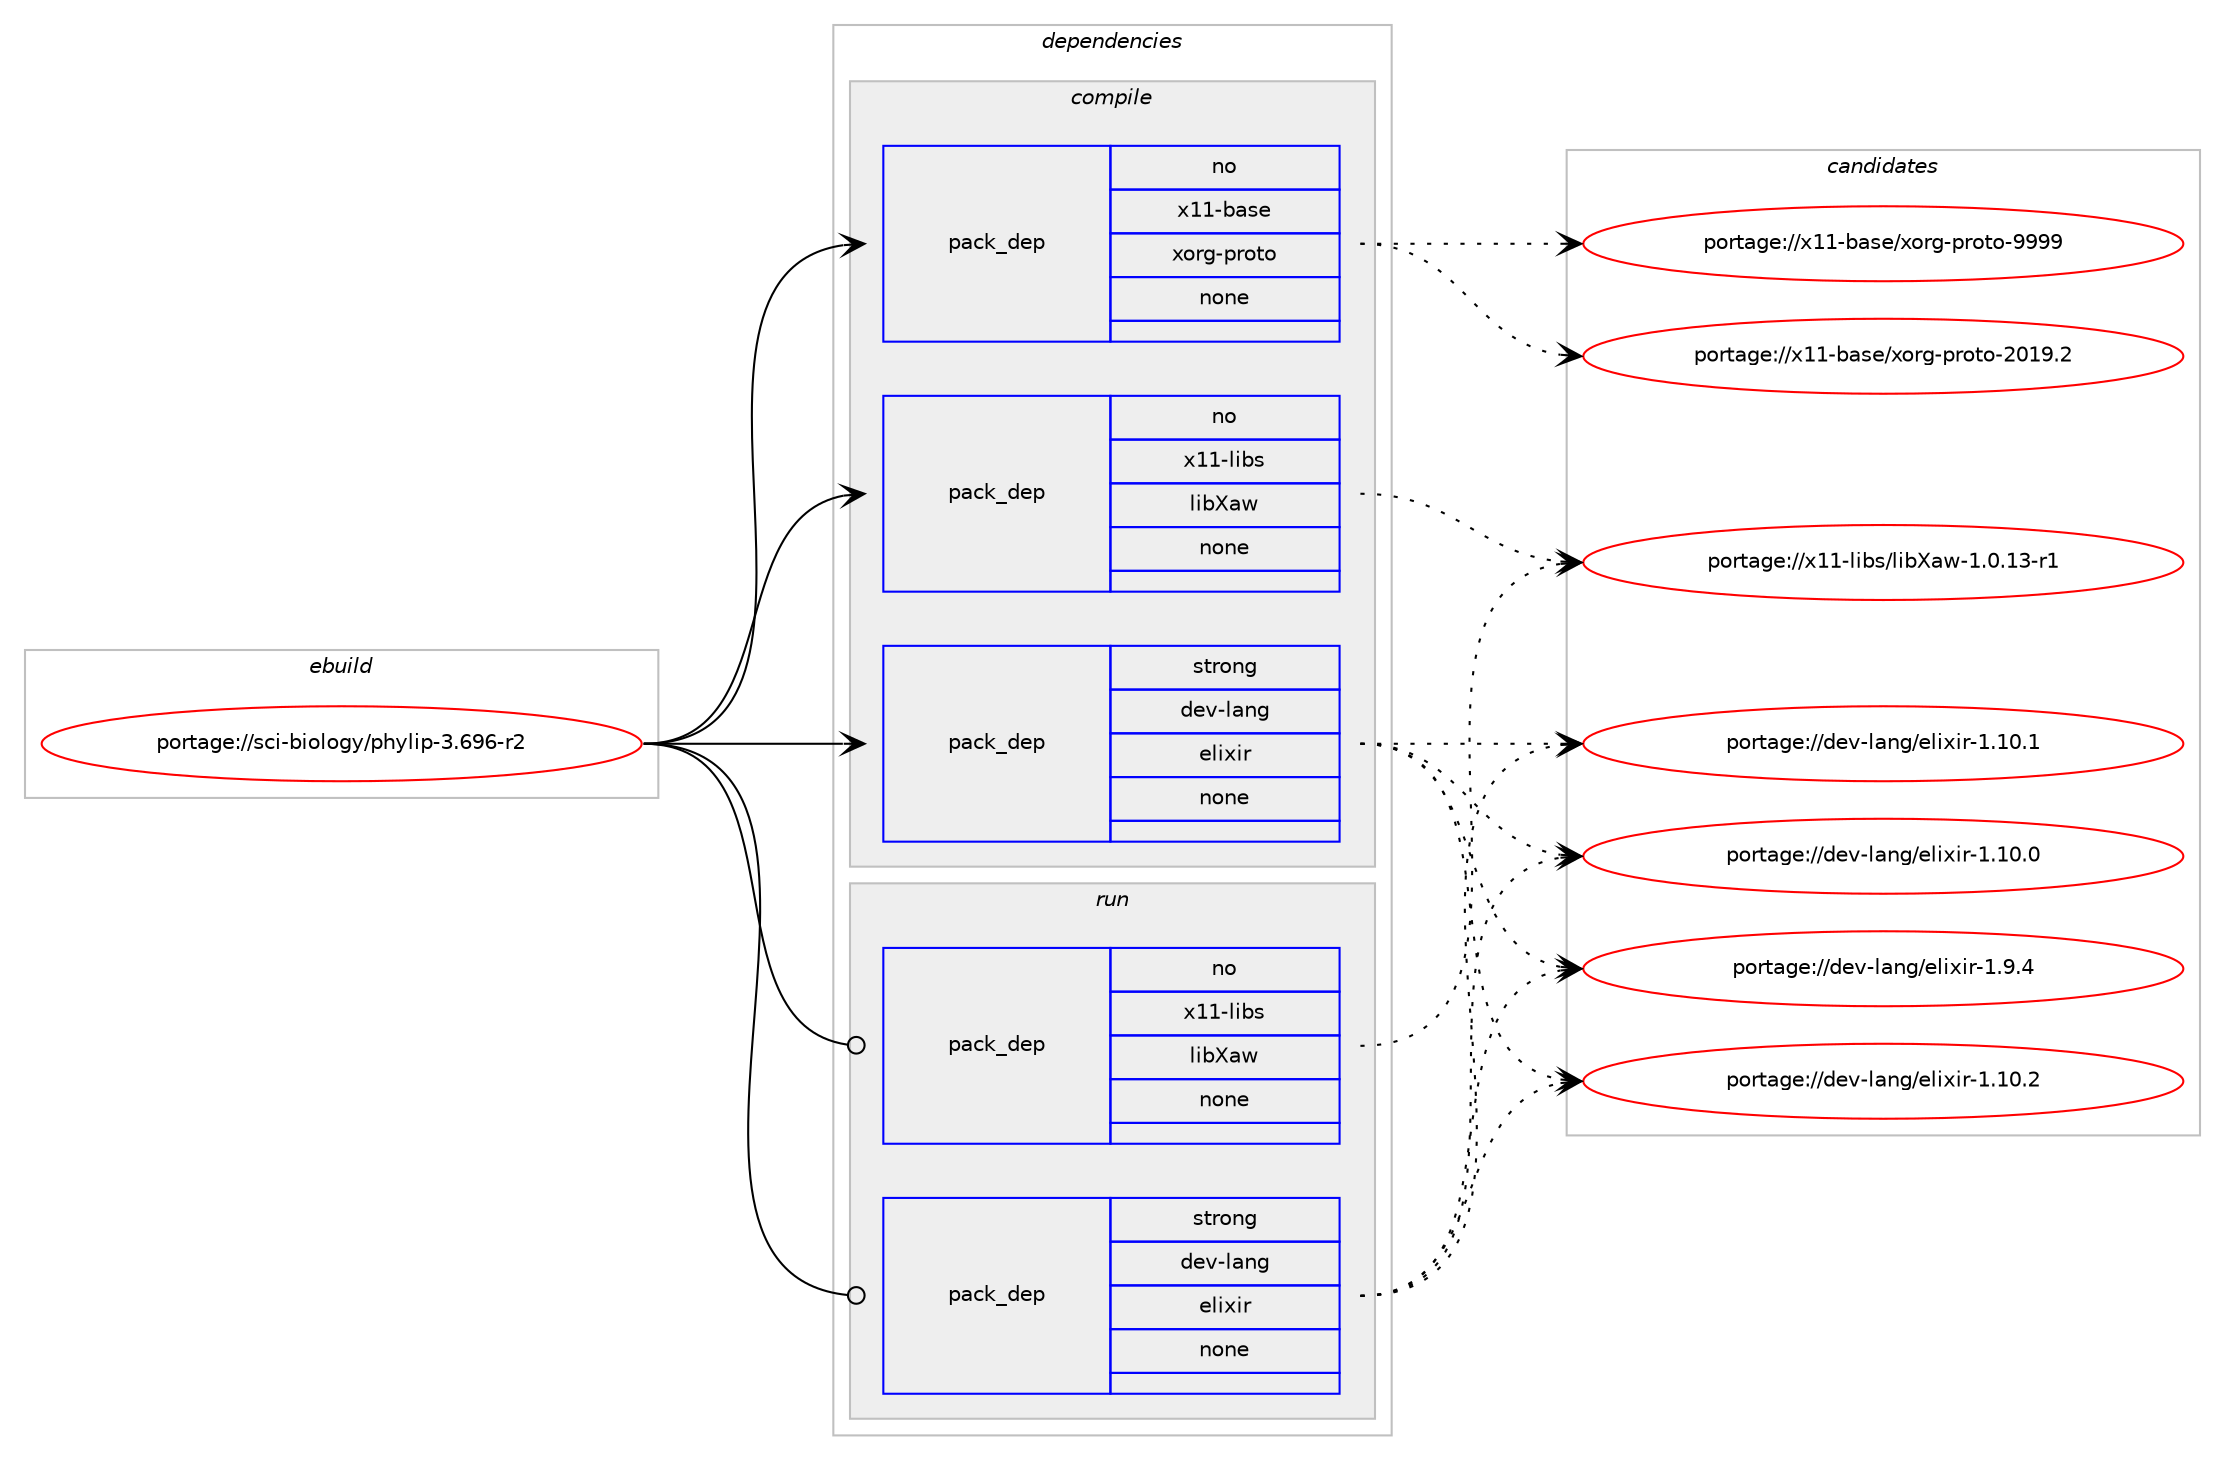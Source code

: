 digraph prolog {

# *************
# Graph options
# *************

newrank=true;
concentrate=true;
compound=true;
graph [rankdir=LR,fontname=Helvetica,fontsize=10,ranksep=1.5];#, ranksep=2.5, nodesep=0.2];
edge  [arrowhead=vee];
node  [fontname=Helvetica,fontsize=10];

# **********
# The ebuild
# **********

subgraph cluster_leftcol {
color=gray;
rank=same;
label=<<i>ebuild</i>>;
id [label="portage://sci-biology/phylip-3.696-r2", color=red, width=4, href="../sci-biology/phylip-3.696-r2.svg"];
}

# ****************
# The dependencies
# ****************

subgraph cluster_midcol {
color=gray;
label=<<i>dependencies</i>>;
subgraph cluster_compile {
fillcolor="#eeeeee";
style=filled;
label=<<i>compile</i>>;
subgraph pack34235 {
dependency42773 [label=<<TABLE BORDER="0" CELLBORDER="1" CELLSPACING="0" CELLPADDING="4" WIDTH="220"><TR><TD ROWSPAN="6" CELLPADDING="30">pack_dep</TD></TR><TR><TD WIDTH="110">no</TD></TR><TR><TD>x11-base</TD></TR><TR><TD>xorg-proto</TD></TR><TR><TD>none</TD></TR><TR><TD></TD></TR></TABLE>>, shape=none, color=blue];
}
id:e -> dependency42773:w [weight=20,style="solid",arrowhead="vee"];
subgraph pack34236 {
dependency42774 [label=<<TABLE BORDER="0" CELLBORDER="1" CELLSPACING="0" CELLPADDING="4" WIDTH="220"><TR><TD ROWSPAN="6" CELLPADDING="30">pack_dep</TD></TR><TR><TD WIDTH="110">no</TD></TR><TR><TD>x11-libs</TD></TR><TR><TD>libXaw</TD></TR><TR><TD>none</TD></TR><TR><TD></TD></TR></TABLE>>, shape=none, color=blue];
}
id:e -> dependency42774:w [weight=20,style="solid",arrowhead="vee"];
subgraph pack34237 {
dependency42775 [label=<<TABLE BORDER="0" CELLBORDER="1" CELLSPACING="0" CELLPADDING="4" WIDTH="220"><TR><TD ROWSPAN="6" CELLPADDING="30">pack_dep</TD></TR><TR><TD WIDTH="110">strong</TD></TR><TR><TD>dev-lang</TD></TR><TR><TD>elixir</TD></TR><TR><TD>none</TD></TR><TR><TD></TD></TR></TABLE>>, shape=none, color=blue];
}
id:e -> dependency42775:w [weight=20,style="solid",arrowhead="vee"];
}
subgraph cluster_compileandrun {
fillcolor="#eeeeee";
style=filled;
label=<<i>compile and run</i>>;
}
subgraph cluster_run {
fillcolor="#eeeeee";
style=filled;
label=<<i>run</i>>;
subgraph pack34238 {
dependency42776 [label=<<TABLE BORDER="0" CELLBORDER="1" CELLSPACING="0" CELLPADDING="4" WIDTH="220"><TR><TD ROWSPAN="6" CELLPADDING="30">pack_dep</TD></TR><TR><TD WIDTH="110">no</TD></TR><TR><TD>x11-libs</TD></TR><TR><TD>libXaw</TD></TR><TR><TD>none</TD></TR><TR><TD></TD></TR></TABLE>>, shape=none, color=blue];
}
id:e -> dependency42776:w [weight=20,style="solid",arrowhead="odot"];
subgraph pack34239 {
dependency42777 [label=<<TABLE BORDER="0" CELLBORDER="1" CELLSPACING="0" CELLPADDING="4" WIDTH="220"><TR><TD ROWSPAN="6" CELLPADDING="30">pack_dep</TD></TR><TR><TD WIDTH="110">strong</TD></TR><TR><TD>dev-lang</TD></TR><TR><TD>elixir</TD></TR><TR><TD>none</TD></TR><TR><TD></TD></TR></TABLE>>, shape=none, color=blue];
}
id:e -> dependency42777:w [weight=20,style="solid",arrowhead="odot"];
}
}

# **************
# The candidates
# **************

subgraph cluster_choices {
rank=same;
color=gray;
label=<<i>candidates</i>>;

subgraph choice34235 {
color=black;
nodesep=1;
choice120494945989711510147120111114103451121141111161114557575757 [label="portage://x11-base/xorg-proto-9999", color=red, width=4,href="../x11-base/xorg-proto-9999.svg"];
choice1204949459897115101471201111141034511211411111611145504849574650 [label="portage://x11-base/xorg-proto-2019.2", color=red, width=4,href="../x11-base/xorg-proto-2019.2.svg"];
dependency42773:e -> choice120494945989711510147120111114103451121141111161114557575757:w [style=dotted,weight="100"];
dependency42773:e -> choice1204949459897115101471201111141034511211411111611145504849574650:w [style=dotted,weight="100"];
}
subgraph choice34236 {
color=black;
nodesep=1;
choice1204949451081059811547108105988897119454946484649514511449 [label="portage://x11-libs/libXaw-1.0.13-r1", color=red, width=4,href="../x11-libs/libXaw-1.0.13-r1.svg"];
dependency42774:e -> choice1204949451081059811547108105988897119454946484649514511449:w [style=dotted,weight="100"];
}
subgraph choice34237 {
color=black;
nodesep=1;
choice100101118451089711010347101108105120105114454946574652 [label="portage://dev-lang/elixir-1.9.4", color=red, width=4,href="../dev-lang/elixir-1.9.4.svg"];
choice10010111845108971101034710110810512010511445494649484650 [label="portage://dev-lang/elixir-1.10.2", color=red, width=4,href="../dev-lang/elixir-1.10.2.svg"];
choice10010111845108971101034710110810512010511445494649484649 [label="portage://dev-lang/elixir-1.10.1", color=red, width=4,href="../dev-lang/elixir-1.10.1.svg"];
choice10010111845108971101034710110810512010511445494649484648 [label="portage://dev-lang/elixir-1.10.0", color=red, width=4,href="../dev-lang/elixir-1.10.0.svg"];
dependency42775:e -> choice100101118451089711010347101108105120105114454946574652:w [style=dotted,weight="100"];
dependency42775:e -> choice10010111845108971101034710110810512010511445494649484650:w [style=dotted,weight="100"];
dependency42775:e -> choice10010111845108971101034710110810512010511445494649484649:w [style=dotted,weight="100"];
dependency42775:e -> choice10010111845108971101034710110810512010511445494649484648:w [style=dotted,weight="100"];
}
subgraph choice34238 {
color=black;
nodesep=1;
choice1204949451081059811547108105988897119454946484649514511449 [label="portage://x11-libs/libXaw-1.0.13-r1", color=red, width=4,href="../x11-libs/libXaw-1.0.13-r1.svg"];
dependency42776:e -> choice1204949451081059811547108105988897119454946484649514511449:w [style=dotted,weight="100"];
}
subgraph choice34239 {
color=black;
nodesep=1;
choice100101118451089711010347101108105120105114454946574652 [label="portage://dev-lang/elixir-1.9.4", color=red, width=4,href="../dev-lang/elixir-1.9.4.svg"];
choice10010111845108971101034710110810512010511445494649484650 [label="portage://dev-lang/elixir-1.10.2", color=red, width=4,href="../dev-lang/elixir-1.10.2.svg"];
choice10010111845108971101034710110810512010511445494649484649 [label="portage://dev-lang/elixir-1.10.1", color=red, width=4,href="../dev-lang/elixir-1.10.1.svg"];
choice10010111845108971101034710110810512010511445494649484648 [label="portage://dev-lang/elixir-1.10.0", color=red, width=4,href="../dev-lang/elixir-1.10.0.svg"];
dependency42777:e -> choice100101118451089711010347101108105120105114454946574652:w [style=dotted,weight="100"];
dependency42777:e -> choice10010111845108971101034710110810512010511445494649484650:w [style=dotted,weight="100"];
dependency42777:e -> choice10010111845108971101034710110810512010511445494649484649:w [style=dotted,weight="100"];
dependency42777:e -> choice10010111845108971101034710110810512010511445494649484648:w [style=dotted,weight="100"];
}
}

}
